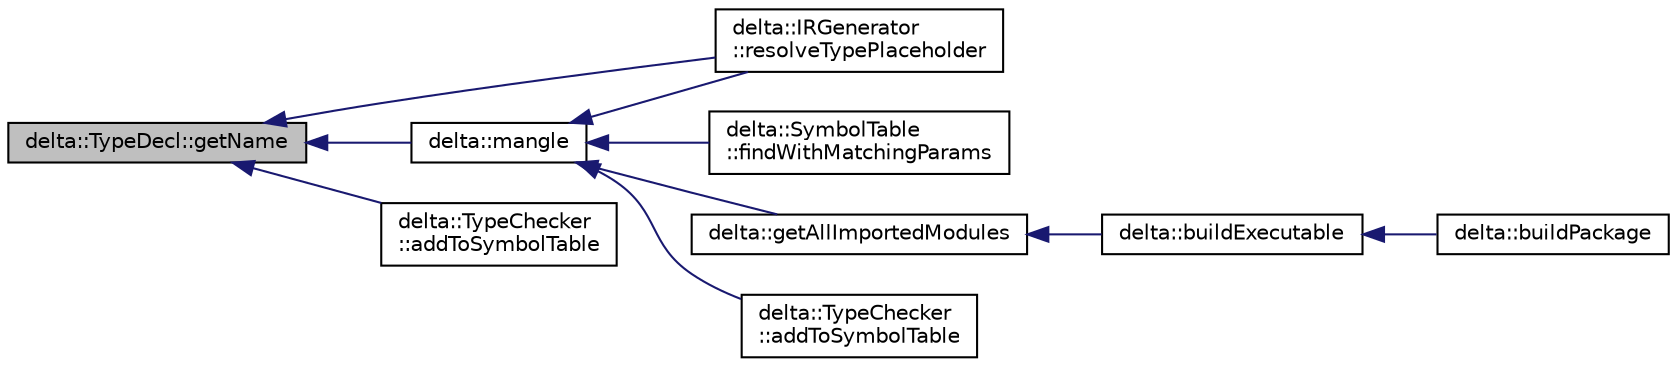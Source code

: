 digraph "delta::TypeDecl::getName"
{
  edge [fontname="Helvetica",fontsize="10",labelfontname="Helvetica",labelfontsize="10"];
  node [fontname="Helvetica",fontsize="10",shape=record];
  rankdir="LR";
  Node19 [label="delta::TypeDecl::getName",height=0.2,width=0.4,color="black", fillcolor="grey75", style="filled", fontcolor="black"];
  Node19 -> Node20 [dir="back",color="midnightblue",fontsize="10",style="solid",fontname="Helvetica"];
  Node20 [label="delta::mangle",height=0.2,width=0.4,color="black", fillcolor="white", style="filled",URL="$namespacedelta.html#ad5722fb9fa4c55afbbd0d8bda79c898a"];
  Node20 -> Node21 [dir="back",color="midnightblue",fontsize="10",style="solid",fontname="Helvetica"];
  Node21 [label="delta::SymbolTable\l::findWithMatchingParams",height=0.2,width=0.4,color="black", fillcolor="white", style="filled",URL="$classdelta_1_1_symbol_table.html#a16e803ea35215b313fedb72e69c6098f"];
  Node20 -> Node22 [dir="back",color="midnightblue",fontsize="10",style="solid",fontname="Helvetica"];
  Node22 [label="delta::IRGenerator\l::resolveTypePlaceholder",height=0.2,width=0.4,color="black", fillcolor="white", style="filled",URL="$classdelta_1_1_i_r_generator.html#a3dcb9317d090022c47d62a2df03c46f7"];
  Node20 -> Node23 [dir="back",color="midnightblue",fontsize="10",style="solid",fontname="Helvetica"];
  Node23 [label="delta::getAllImportedModules",height=0.2,width=0.4,color="black", fillcolor="white", style="filled",URL="$namespacedelta.html#a949f83e8840a11b90a369f9b2278ba0a"];
  Node23 -> Node24 [dir="back",color="midnightblue",fontsize="10",style="solid",fontname="Helvetica"];
  Node24 [label="delta::buildExecutable",height=0.2,width=0.4,color="black", fillcolor="white", style="filled",URL="$namespacedelta.html#aea63e33d3ee2ff18ad7c1fefd8bbeca2"];
  Node24 -> Node25 [dir="back",color="midnightblue",fontsize="10",style="solid",fontname="Helvetica"];
  Node25 [label="delta::buildPackage",height=0.2,width=0.4,color="black", fillcolor="white", style="filled",URL="$namespacedelta.html#a608f3203f47e224f518306b184b5cf60"];
  Node20 -> Node26 [dir="back",color="midnightblue",fontsize="10",style="solid",fontname="Helvetica"];
  Node26 [label="delta::TypeChecker\l::addToSymbolTable",height=0.2,width=0.4,color="black", fillcolor="white", style="filled",URL="$classdelta_1_1_type_checker.html#a4f06ac7ecc8848e8d702e76354fe5853"];
  Node19 -> Node22 [dir="back",color="midnightblue",fontsize="10",style="solid",fontname="Helvetica"];
  Node19 -> Node27 [dir="back",color="midnightblue",fontsize="10",style="solid",fontname="Helvetica"];
  Node27 [label="delta::TypeChecker\l::addToSymbolTable",height=0.2,width=0.4,color="black", fillcolor="white", style="filled",URL="$classdelta_1_1_type_checker.html#a692188b36a52a38a2e165348aeba6f4d"];
}
